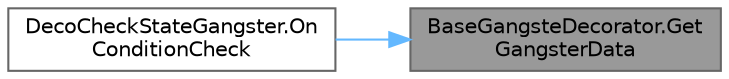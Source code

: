 digraph "BaseGangsteDecorator.GetGangsterData"
{
 // LATEX_PDF_SIZE
  bgcolor="transparent";
  edge [fontname=Helvetica,fontsize=10,labelfontname=Helvetica,labelfontsize=10];
  node [fontname=Helvetica,fontsize=10,shape=box,height=0.2,width=0.4];
  rankdir="RL";
  Node1 [id="Node000001",label="BaseGangsteDecorator.Get\lGangsterData",height=0.2,width=0.4,color="gray40", fillcolor="grey60", style="filled", fontcolor="black",tooltip=" "];
  Node1 -> Node2 [id="edge1_Node000001_Node000002",dir="back",color="steelblue1",style="solid",tooltip=" "];
  Node2 [id="Node000002",label="DecoCheckStateGangster.On\lConditionCheck",height=0.2,width=0.4,color="grey40", fillcolor="white", style="filled",URL="$class_deco_check_state_gangster.html#ab722e2e7beada62a81feda390a77440b",tooltip=" "];
}
